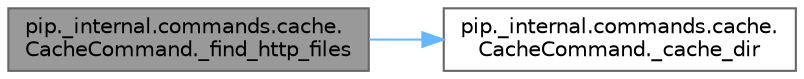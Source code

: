 digraph "pip._internal.commands.cache.CacheCommand._find_http_files"
{
 // LATEX_PDF_SIZE
  bgcolor="transparent";
  edge [fontname=Helvetica,fontsize=10,labelfontname=Helvetica,labelfontsize=10];
  node [fontname=Helvetica,fontsize=10,shape=box,height=0.2,width=0.4];
  rankdir="LR";
  Node1 [id="Node000001",label="pip._internal.commands.cache.\lCacheCommand._find_http_files",height=0.2,width=0.4,color="gray40", fillcolor="grey60", style="filled", fontcolor="black",tooltip=" "];
  Node1 -> Node2 [id="edge1_Node000001_Node000002",color="steelblue1",style="solid",tooltip=" "];
  Node2 [id="Node000002",label="pip._internal.commands.cache.\lCacheCommand._cache_dir",height=0.2,width=0.4,color="grey40", fillcolor="white", style="filled",URL="$classpip_1_1__internal_1_1commands_1_1cache_1_1_cache_command.html#a5523806388de9bb7b802ed785c0ccc4e",tooltip=" "];
}
